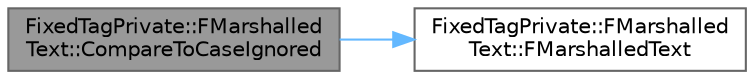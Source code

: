 digraph "FixedTagPrivate::FMarshalledText::CompareToCaseIgnored"
{
 // INTERACTIVE_SVG=YES
 // LATEX_PDF_SIZE
  bgcolor="transparent";
  edge [fontname=Helvetica,fontsize=10,labelfontname=Helvetica,labelfontsize=10];
  node [fontname=Helvetica,fontsize=10,shape=box,height=0.2,width=0.4];
  rankdir="LR";
  Node1 [id="Node000001",label="FixedTagPrivate::FMarshalled\lText::CompareToCaseIgnored",height=0.2,width=0.4,color="gray40", fillcolor="grey60", style="filled", fontcolor="black",tooltip=" "];
  Node1 -> Node2 [id="edge1_Node000001_Node000002",color="steelblue1",style="solid",tooltip=" "];
  Node2 [id="Node000002",label="FixedTagPrivate::FMarshalled\lText::FMarshalledText",height=0.2,width=0.4,color="grey40", fillcolor="white", style="filled",URL="$dd/de8/classFixedTagPrivate_1_1FMarshalledText.html#a5eeb0129b183eb25bb613ac105a4bfde",tooltip=" "];
}
